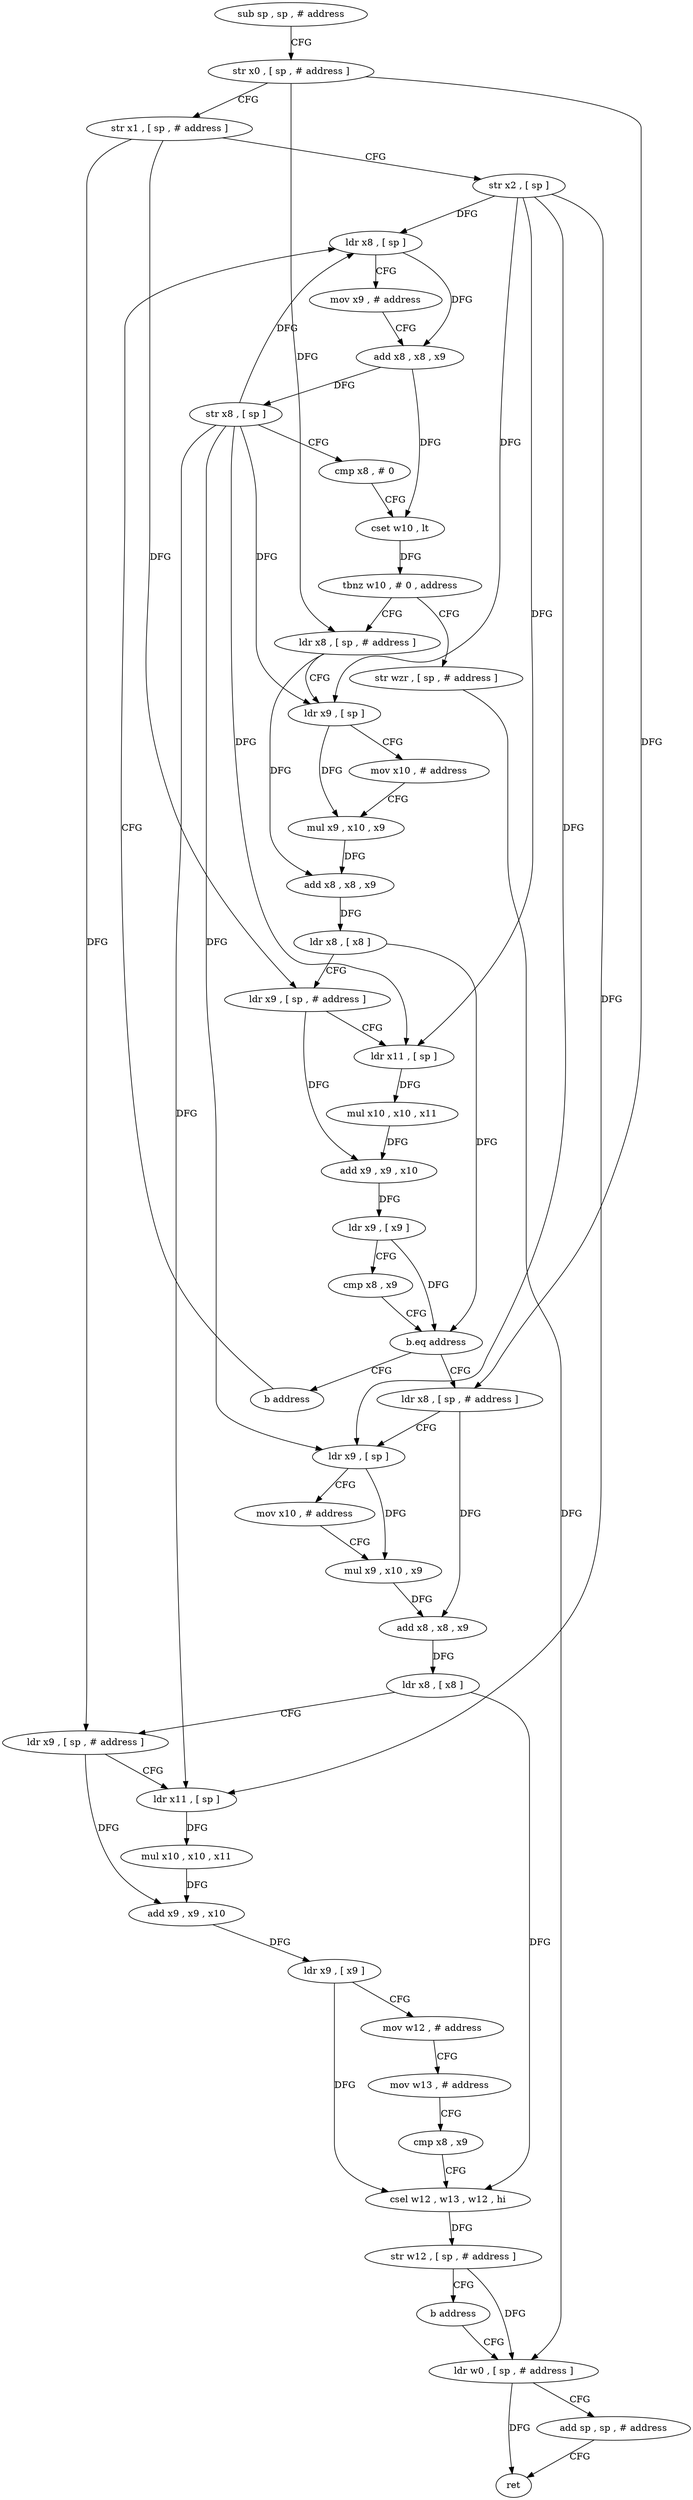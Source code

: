 digraph "func" {
"4233840" [label = "sub sp , sp , # address" ]
"4233844" [label = "str x0 , [ sp , # address ]" ]
"4233848" [label = "str x1 , [ sp , # address ]" ]
"4233852" [label = "str x2 , [ sp ]" ]
"4233856" [label = "ldr x8 , [ sp ]" ]
"4234008" [label = "str wzr , [ sp , # address ]" ]
"4234012" [label = "ldr w0 , [ sp , # address ]" ]
"4233884" [label = "ldr x8 , [ sp , # address ]" ]
"4233888" [label = "ldr x9 , [ sp ]" ]
"4233892" [label = "mov x10 , # address" ]
"4233896" [label = "mul x9 , x10 , x9" ]
"4233900" [label = "add x8 , x8 , x9" ]
"4233904" [label = "ldr x8 , [ x8 ]" ]
"4233908" [label = "ldr x9 , [ sp , # address ]" ]
"4233912" [label = "ldr x11 , [ sp ]" ]
"4233916" [label = "mul x10 , x10 , x11" ]
"4233920" [label = "add x9 , x9 , x10" ]
"4233924" [label = "ldr x9 , [ x9 ]" ]
"4233928" [label = "cmp x8 , x9" ]
"4233932" [label = "b.eq address" ]
"4234004" [label = "b address" ]
"4233936" [label = "ldr x8 , [ sp , # address ]" ]
"4233940" [label = "ldr x9 , [ sp ]" ]
"4233944" [label = "mov x10 , # address" ]
"4233948" [label = "mul x9 , x10 , x9" ]
"4233952" [label = "add x8 , x8 , x9" ]
"4233956" [label = "ldr x8 , [ x8 ]" ]
"4233960" [label = "ldr x9 , [ sp , # address ]" ]
"4233964" [label = "ldr x11 , [ sp ]" ]
"4233968" [label = "mul x10 , x10 , x11" ]
"4233972" [label = "add x9 , x9 , x10" ]
"4233976" [label = "ldr x9 , [ x9 ]" ]
"4233980" [label = "mov w12 , # address" ]
"4233984" [label = "mov w13 , # address" ]
"4233988" [label = "cmp x8 , x9" ]
"4233992" [label = "csel w12 , w13 , w12 , hi" ]
"4233996" [label = "str w12 , [ sp , # address ]" ]
"4234000" [label = "b address" ]
"4233860" [label = "mov x9 , # address" ]
"4233864" [label = "add x8 , x8 , x9" ]
"4233868" [label = "str x8 , [ sp ]" ]
"4233872" [label = "cmp x8 , # 0" ]
"4233876" [label = "cset w10 , lt" ]
"4233880" [label = "tbnz w10 , # 0 , address" ]
"4234016" [label = "add sp , sp , # address" ]
"4234020" [label = "ret" ]
"4233840" -> "4233844" [ label = "CFG" ]
"4233844" -> "4233848" [ label = "CFG" ]
"4233844" -> "4233884" [ label = "DFG" ]
"4233844" -> "4233936" [ label = "DFG" ]
"4233848" -> "4233852" [ label = "CFG" ]
"4233848" -> "4233908" [ label = "DFG" ]
"4233848" -> "4233960" [ label = "DFG" ]
"4233852" -> "4233856" [ label = "DFG" ]
"4233852" -> "4233888" [ label = "DFG" ]
"4233852" -> "4233912" [ label = "DFG" ]
"4233852" -> "4233940" [ label = "DFG" ]
"4233852" -> "4233964" [ label = "DFG" ]
"4233856" -> "4233860" [ label = "CFG" ]
"4233856" -> "4233864" [ label = "DFG" ]
"4234008" -> "4234012" [ label = "DFG" ]
"4234012" -> "4234016" [ label = "CFG" ]
"4234012" -> "4234020" [ label = "DFG" ]
"4233884" -> "4233888" [ label = "CFG" ]
"4233884" -> "4233900" [ label = "DFG" ]
"4233888" -> "4233892" [ label = "CFG" ]
"4233888" -> "4233896" [ label = "DFG" ]
"4233892" -> "4233896" [ label = "CFG" ]
"4233896" -> "4233900" [ label = "DFG" ]
"4233900" -> "4233904" [ label = "DFG" ]
"4233904" -> "4233908" [ label = "CFG" ]
"4233904" -> "4233932" [ label = "DFG" ]
"4233908" -> "4233912" [ label = "CFG" ]
"4233908" -> "4233920" [ label = "DFG" ]
"4233912" -> "4233916" [ label = "DFG" ]
"4233916" -> "4233920" [ label = "DFG" ]
"4233920" -> "4233924" [ label = "DFG" ]
"4233924" -> "4233928" [ label = "CFG" ]
"4233924" -> "4233932" [ label = "DFG" ]
"4233928" -> "4233932" [ label = "CFG" ]
"4233932" -> "4234004" [ label = "CFG" ]
"4233932" -> "4233936" [ label = "CFG" ]
"4234004" -> "4233856" [ label = "CFG" ]
"4233936" -> "4233940" [ label = "CFG" ]
"4233936" -> "4233952" [ label = "DFG" ]
"4233940" -> "4233944" [ label = "CFG" ]
"4233940" -> "4233948" [ label = "DFG" ]
"4233944" -> "4233948" [ label = "CFG" ]
"4233948" -> "4233952" [ label = "DFG" ]
"4233952" -> "4233956" [ label = "DFG" ]
"4233956" -> "4233960" [ label = "CFG" ]
"4233956" -> "4233992" [ label = "DFG" ]
"4233960" -> "4233964" [ label = "CFG" ]
"4233960" -> "4233972" [ label = "DFG" ]
"4233964" -> "4233968" [ label = "DFG" ]
"4233968" -> "4233972" [ label = "DFG" ]
"4233972" -> "4233976" [ label = "DFG" ]
"4233976" -> "4233980" [ label = "CFG" ]
"4233976" -> "4233992" [ label = "DFG" ]
"4233980" -> "4233984" [ label = "CFG" ]
"4233984" -> "4233988" [ label = "CFG" ]
"4233988" -> "4233992" [ label = "CFG" ]
"4233992" -> "4233996" [ label = "DFG" ]
"4233996" -> "4234000" [ label = "CFG" ]
"4233996" -> "4234012" [ label = "DFG" ]
"4234000" -> "4234012" [ label = "CFG" ]
"4233860" -> "4233864" [ label = "CFG" ]
"4233864" -> "4233868" [ label = "DFG" ]
"4233864" -> "4233876" [ label = "DFG" ]
"4233868" -> "4233872" [ label = "CFG" ]
"4233868" -> "4233856" [ label = "DFG" ]
"4233868" -> "4233888" [ label = "DFG" ]
"4233868" -> "4233912" [ label = "DFG" ]
"4233868" -> "4233940" [ label = "DFG" ]
"4233868" -> "4233964" [ label = "DFG" ]
"4233872" -> "4233876" [ label = "CFG" ]
"4233876" -> "4233880" [ label = "DFG" ]
"4233880" -> "4234008" [ label = "CFG" ]
"4233880" -> "4233884" [ label = "CFG" ]
"4234016" -> "4234020" [ label = "CFG" ]
}
